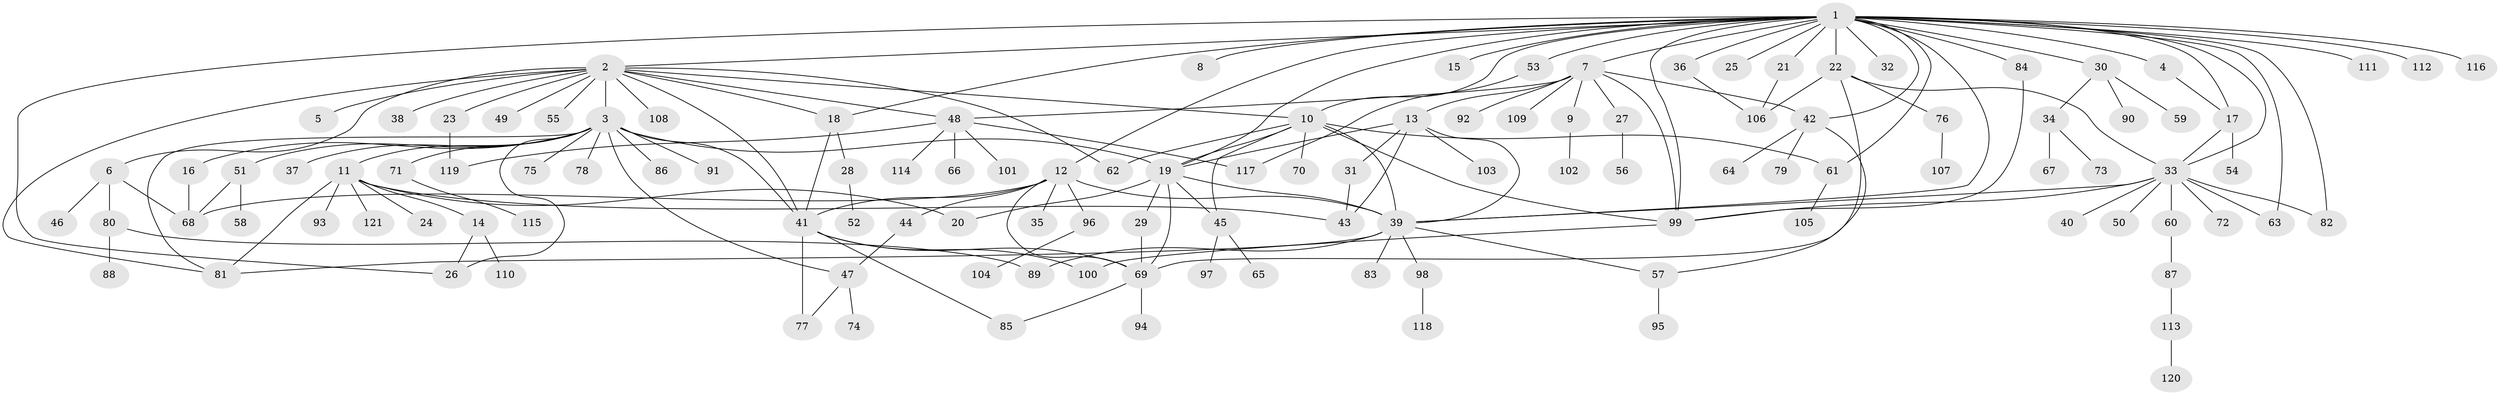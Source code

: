 // Generated by graph-tools (version 1.1) at 2025/01/03/09/25 03:01:44]
// undirected, 121 vertices, 172 edges
graph export_dot {
graph [start="1"]
  node [color=gray90,style=filled];
  1;
  2;
  3;
  4;
  5;
  6;
  7;
  8;
  9;
  10;
  11;
  12;
  13;
  14;
  15;
  16;
  17;
  18;
  19;
  20;
  21;
  22;
  23;
  24;
  25;
  26;
  27;
  28;
  29;
  30;
  31;
  32;
  33;
  34;
  35;
  36;
  37;
  38;
  39;
  40;
  41;
  42;
  43;
  44;
  45;
  46;
  47;
  48;
  49;
  50;
  51;
  52;
  53;
  54;
  55;
  56;
  57;
  58;
  59;
  60;
  61;
  62;
  63;
  64;
  65;
  66;
  67;
  68;
  69;
  70;
  71;
  72;
  73;
  74;
  75;
  76;
  77;
  78;
  79;
  80;
  81;
  82;
  83;
  84;
  85;
  86;
  87;
  88;
  89;
  90;
  91;
  92;
  93;
  94;
  95;
  96;
  97;
  98;
  99;
  100;
  101;
  102;
  103;
  104;
  105;
  106;
  107;
  108;
  109;
  110;
  111;
  112;
  113;
  114;
  115;
  116;
  117;
  118;
  119;
  120;
  121;
  1 -- 2;
  1 -- 4;
  1 -- 7;
  1 -- 8;
  1 -- 10;
  1 -- 12;
  1 -- 15;
  1 -- 17;
  1 -- 18;
  1 -- 19;
  1 -- 21;
  1 -- 22;
  1 -- 25;
  1 -- 26;
  1 -- 30;
  1 -- 32;
  1 -- 33;
  1 -- 36;
  1 -- 39;
  1 -- 42;
  1 -- 53;
  1 -- 61;
  1 -- 63;
  1 -- 82;
  1 -- 84;
  1 -- 99;
  1 -- 111;
  1 -- 112;
  1 -- 116;
  2 -- 3;
  2 -- 5;
  2 -- 6;
  2 -- 10;
  2 -- 18;
  2 -- 23;
  2 -- 38;
  2 -- 41;
  2 -- 48;
  2 -- 49;
  2 -- 55;
  2 -- 62;
  2 -- 81;
  2 -- 108;
  3 -- 11;
  3 -- 16;
  3 -- 19;
  3 -- 26;
  3 -- 37;
  3 -- 41;
  3 -- 47;
  3 -- 51;
  3 -- 71;
  3 -- 75;
  3 -- 78;
  3 -- 81;
  3 -- 86;
  3 -- 91;
  4 -- 17;
  6 -- 46;
  6 -- 68;
  6 -- 80;
  7 -- 9;
  7 -- 13;
  7 -- 27;
  7 -- 42;
  7 -- 48;
  7 -- 92;
  7 -- 99;
  7 -- 109;
  9 -- 102;
  10 -- 19;
  10 -- 39;
  10 -- 45;
  10 -- 61;
  10 -- 62;
  10 -- 70;
  10 -- 99;
  11 -- 14;
  11 -- 20;
  11 -- 24;
  11 -- 43;
  11 -- 81;
  11 -- 93;
  11 -- 121;
  12 -- 35;
  12 -- 39;
  12 -- 41;
  12 -- 44;
  12 -- 68;
  12 -- 69;
  12 -- 96;
  13 -- 19;
  13 -- 31;
  13 -- 39;
  13 -- 43;
  13 -- 103;
  14 -- 26;
  14 -- 110;
  16 -- 68;
  17 -- 33;
  17 -- 54;
  18 -- 28;
  18 -- 41;
  19 -- 20;
  19 -- 29;
  19 -- 39;
  19 -- 45;
  19 -- 69;
  21 -- 106;
  22 -- 33;
  22 -- 69;
  22 -- 76;
  22 -- 106;
  23 -- 119;
  27 -- 56;
  28 -- 52;
  29 -- 69;
  30 -- 34;
  30 -- 59;
  30 -- 90;
  31 -- 43;
  33 -- 39;
  33 -- 40;
  33 -- 50;
  33 -- 60;
  33 -- 63;
  33 -- 72;
  33 -- 82;
  33 -- 99;
  34 -- 67;
  34 -- 73;
  36 -- 106;
  39 -- 57;
  39 -- 81;
  39 -- 83;
  39 -- 89;
  39 -- 98;
  41 -- 69;
  41 -- 77;
  41 -- 85;
  41 -- 100;
  42 -- 57;
  42 -- 64;
  42 -- 79;
  44 -- 47;
  45 -- 65;
  45 -- 97;
  47 -- 74;
  47 -- 77;
  48 -- 66;
  48 -- 101;
  48 -- 114;
  48 -- 117;
  48 -- 119;
  51 -- 58;
  51 -- 68;
  53 -- 117;
  57 -- 95;
  60 -- 87;
  61 -- 105;
  69 -- 85;
  69 -- 94;
  71 -- 115;
  76 -- 107;
  80 -- 88;
  80 -- 89;
  84 -- 99;
  87 -- 113;
  96 -- 104;
  98 -- 118;
  99 -- 100;
  113 -- 120;
}
